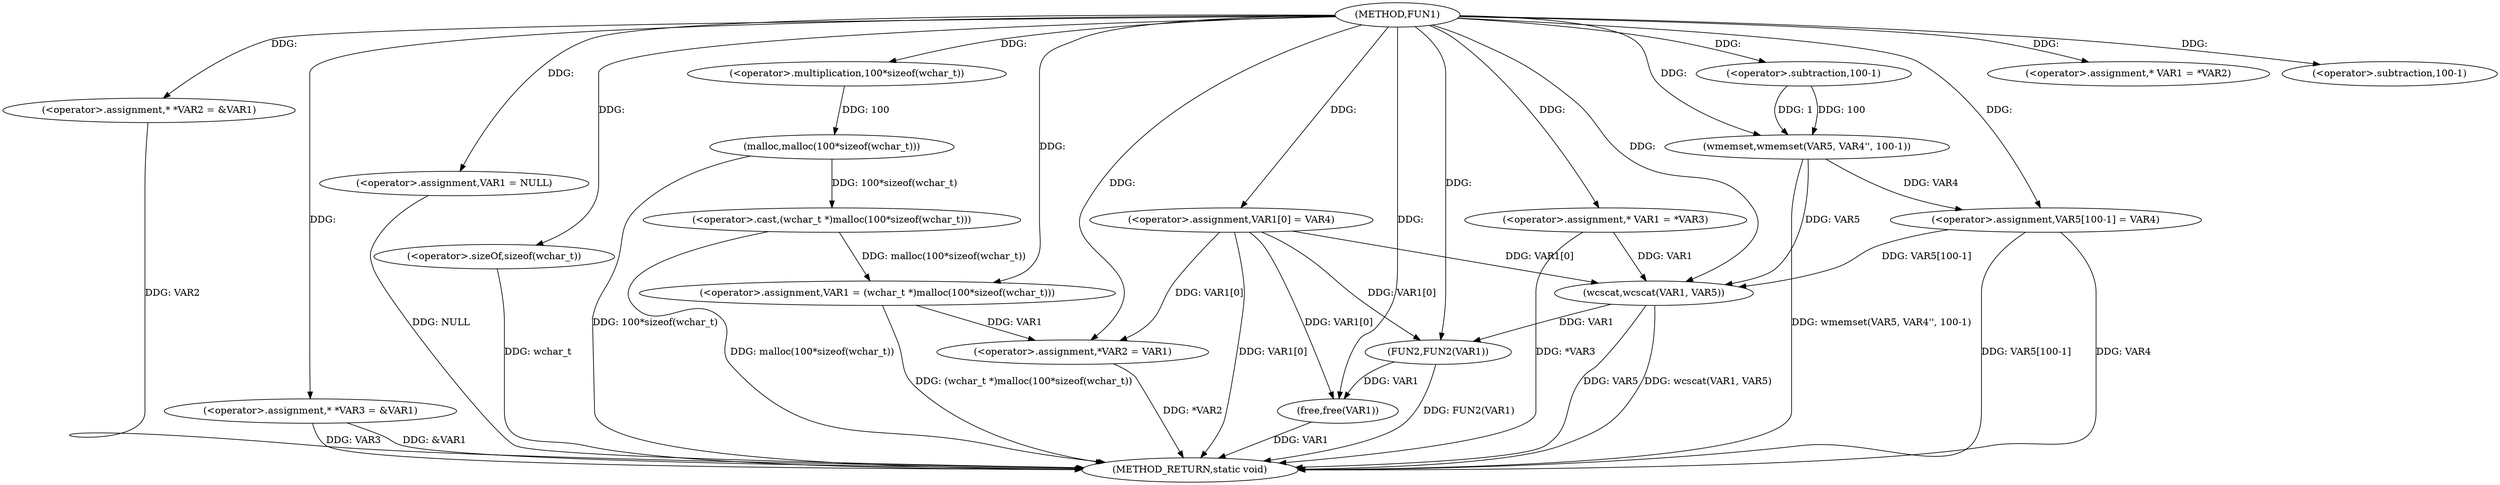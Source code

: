 digraph FUN1 {  
"1000100" [label = "(METHOD,FUN1)" ]
"1000168" [label = "(METHOD_RETURN,static void)" ]
"1000104" [label = "(<operator>.assignment,* *VAR2 = &VAR1)" ]
"1000109" [label = "(<operator>.assignment,* *VAR3 = &VAR1)" ]
"1000113" [label = "(<operator>.assignment,VAR1 = NULL)" ]
"1000118" [label = "(<operator>.assignment,* VAR1 = *VAR2)" ]
"1000122" [label = "(<operator>.assignment,VAR1 = (wchar_t *)malloc(100*sizeof(wchar_t)))" ]
"1000124" [label = "(<operator>.cast,(wchar_t *)malloc(100*sizeof(wchar_t)))" ]
"1000126" [label = "(malloc,malloc(100*sizeof(wchar_t)))" ]
"1000127" [label = "(<operator>.multiplication,100*sizeof(wchar_t))" ]
"1000129" [label = "(<operator>.sizeOf,sizeof(wchar_t))" ]
"1000131" [label = "(<operator>.assignment,VAR1[0] = VAR4)" ]
"1000136" [label = "(<operator>.assignment,*VAR2 = VAR1)" ]
"1000142" [label = "(<operator>.assignment,* VAR1 = *VAR3)" ]
"1000148" [label = "(wmemset,wmemset(VAR5, VAR4'', 100-1))" ]
"1000151" [label = "(<operator>.subtraction,100-1)" ]
"1000154" [label = "(<operator>.assignment,VAR5[100-1] = VAR4)" ]
"1000157" [label = "(<operator>.subtraction,100-1)" ]
"1000161" [label = "(wcscat,wcscat(VAR1, VAR5))" ]
"1000164" [label = "(FUN2,FUN2(VAR1))" ]
"1000166" [label = "(free,free(VAR1))" ]
  "1000104" -> "1000168"  [ label = "DDG: VAR2"] 
  "1000154" -> "1000168"  [ label = "DDG: VAR4"] 
  "1000131" -> "1000168"  [ label = "DDG: VAR1[0]"] 
  "1000113" -> "1000168"  [ label = "DDG: NULL"] 
  "1000148" -> "1000168"  [ label = "DDG: wmemset(VAR5, VAR4'', 100-1)"] 
  "1000126" -> "1000168"  [ label = "DDG: 100*sizeof(wchar_t)"] 
  "1000161" -> "1000168"  [ label = "DDG: VAR5"] 
  "1000129" -> "1000168"  [ label = "DDG: wchar_t"] 
  "1000164" -> "1000168"  [ label = "DDG: FUN2(VAR1)"] 
  "1000124" -> "1000168"  [ label = "DDG: malloc(100*sizeof(wchar_t))"] 
  "1000154" -> "1000168"  [ label = "DDG: VAR5[100-1]"] 
  "1000142" -> "1000168"  [ label = "DDG: *VAR3"] 
  "1000166" -> "1000168"  [ label = "DDG: VAR1"] 
  "1000109" -> "1000168"  [ label = "DDG: VAR3"] 
  "1000109" -> "1000168"  [ label = "DDG: &VAR1"] 
  "1000161" -> "1000168"  [ label = "DDG: wcscat(VAR1, VAR5)"] 
  "1000136" -> "1000168"  [ label = "DDG: *VAR2"] 
  "1000122" -> "1000168"  [ label = "DDG: (wchar_t *)malloc(100*sizeof(wchar_t))"] 
  "1000100" -> "1000104"  [ label = "DDG: "] 
  "1000100" -> "1000109"  [ label = "DDG: "] 
  "1000100" -> "1000113"  [ label = "DDG: "] 
  "1000100" -> "1000118"  [ label = "DDG: "] 
  "1000124" -> "1000122"  [ label = "DDG: malloc(100*sizeof(wchar_t))"] 
  "1000100" -> "1000122"  [ label = "DDG: "] 
  "1000126" -> "1000124"  [ label = "DDG: 100*sizeof(wchar_t)"] 
  "1000127" -> "1000126"  [ label = "DDG: 100"] 
  "1000100" -> "1000127"  [ label = "DDG: "] 
  "1000100" -> "1000129"  [ label = "DDG: "] 
  "1000100" -> "1000131"  [ label = "DDG: "] 
  "1000122" -> "1000136"  [ label = "DDG: VAR1"] 
  "1000131" -> "1000136"  [ label = "DDG: VAR1[0]"] 
  "1000100" -> "1000136"  [ label = "DDG: "] 
  "1000100" -> "1000142"  [ label = "DDG: "] 
  "1000100" -> "1000148"  [ label = "DDG: "] 
  "1000151" -> "1000148"  [ label = "DDG: 100"] 
  "1000151" -> "1000148"  [ label = "DDG: 1"] 
  "1000100" -> "1000151"  [ label = "DDG: "] 
  "1000148" -> "1000154"  [ label = "DDG: VAR4"] 
  "1000100" -> "1000154"  [ label = "DDG: "] 
  "1000100" -> "1000157"  [ label = "DDG: "] 
  "1000131" -> "1000161"  [ label = "DDG: VAR1[0]"] 
  "1000142" -> "1000161"  [ label = "DDG: VAR1"] 
  "1000100" -> "1000161"  [ label = "DDG: "] 
  "1000154" -> "1000161"  [ label = "DDG: VAR5[100-1]"] 
  "1000148" -> "1000161"  [ label = "DDG: VAR5"] 
  "1000131" -> "1000164"  [ label = "DDG: VAR1[0]"] 
  "1000161" -> "1000164"  [ label = "DDG: VAR1"] 
  "1000100" -> "1000164"  [ label = "DDG: "] 
  "1000131" -> "1000166"  [ label = "DDG: VAR1[0]"] 
  "1000164" -> "1000166"  [ label = "DDG: VAR1"] 
  "1000100" -> "1000166"  [ label = "DDG: "] 
}

